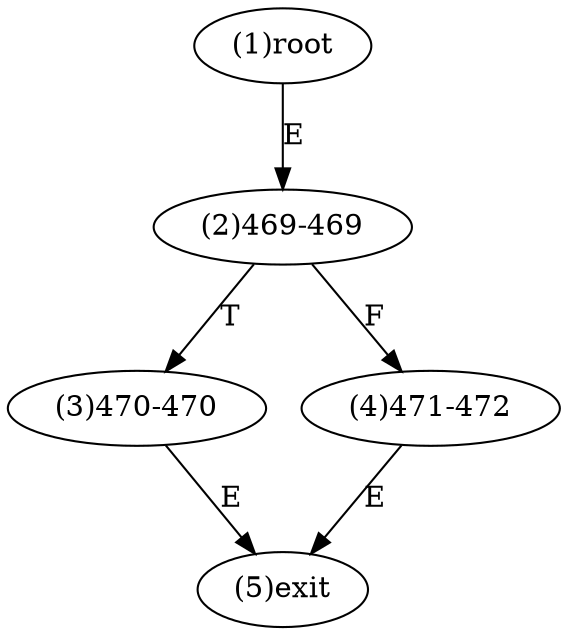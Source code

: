 digraph "" { 
1[ label="(1)root"];
2[ label="(2)469-469"];
3[ label="(3)470-470"];
4[ label="(4)471-472"];
5[ label="(5)exit"];
1->2[ label="E"];
2->4[ label="F"];
2->3[ label="T"];
3->5[ label="E"];
4->5[ label="E"];
}